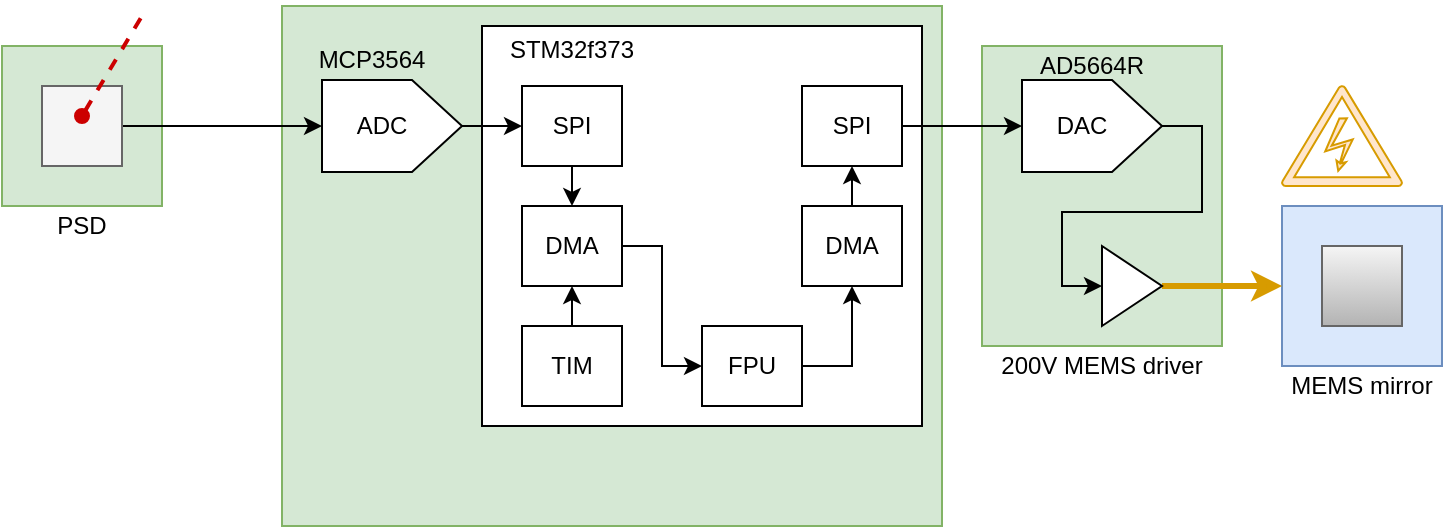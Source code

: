 <mxfile version="16.4.0" type="device"><diagram id="wuMge65qTZi05ou4x7xd" name="Page-1"><mxGraphModel dx="820" dy="872" grid="1" gridSize="10" guides="1" tooltips="1" connect="1" arrows="1" fold="1" page="1" pageScale="1" pageWidth="1169" pageHeight="1654" math="0" shadow="0"><root><mxCell id="0"/><mxCell id="1" parent="0"/><mxCell id="B7qTaouPjU0bnECp6Si0-31" value="" style="rounded=0;whiteSpace=wrap;html=1;fillColor=#d5e8d4;strokeColor=#82b366;" vertex="1" parent="1"><mxGeometry x="170" y="160" width="330" height="260" as="geometry"/></mxCell><mxCell id="B7qTaouPjU0bnECp6Si0-4" value="" style="rounded=0;whiteSpace=wrap;html=1;fillColor=#d5e8d4;strokeColor=#82b366;" vertex="1" parent="1"><mxGeometry x="520" y="180" width="120" height="150" as="geometry"/></mxCell><mxCell id="B7qTaouPjU0bnECp6Si0-1" value="" style="rounded=0;whiteSpace=wrap;html=1;" vertex="1" parent="1"><mxGeometry x="270" y="170" width="220" height="200" as="geometry"/></mxCell><mxCell id="B7qTaouPjU0bnECp6Si0-21" style="edgeStyle=orthogonalEdgeStyle;rounded=0;orthogonalLoop=1;jettySize=auto;html=1;exitX=1;exitY=0.5;exitDx=0;exitDy=0;entryX=0;entryY=0.5;entryDx=0;entryDy=0;entryPerimeter=0;" edge="1" parent="1" source="B7qTaouPjU0bnECp6Si0-2" target="B7qTaouPjU0bnECp6Si0-3"><mxGeometry relative="1" as="geometry"/></mxCell><mxCell id="B7qTaouPjU0bnECp6Si0-2" value="SPI" style="rounded=0;whiteSpace=wrap;html=1;" vertex="1" parent="1"><mxGeometry x="430" y="200" width="50" height="40" as="geometry"/></mxCell><mxCell id="B7qTaouPjU0bnECp6Si0-25" style="edgeStyle=orthogonalEdgeStyle;rounded=0;orthogonalLoop=1;jettySize=auto;html=1;exitX=1;exitY=0.5;exitDx=0;exitDy=0;exitPerimeter=0;entryX=0;entryY=0.5;entryDx=0;entryDy=0;" edge="1" parent="1" source="B7qTaouPjU0bnECp6Si0-3" target="B7qTaouPjU0bnECp6Si0-24"><mxGeometry relative="1" as="geometry"/></mxCell><mxCell id="B7qTaouPjU0bnECp6Si0-3" value="" style="verticalLabelPosition=bottom;shadow=0;dashed=0;align=center;html=1;verticalAlign=top;shape=mxgraph.electrical.abstract.dac;" vertex="1" parent="1"><mxGeometry x="540" y="197" width="70" height="46" as="geometry"/></mxCell><mxCell id="B7qTaouPjU0bnECp6Si0-5" value="STM32f373" style="text;html=1;strokeColor=none;fillColor=none;align=center;verticalAlign=middle;whiteSpace=wrap;rounded=0;" vertex="1" parent="1"><mxGeometry x="275" y="167" width="80" height="30" as="geometry"/></mxCell><mxCell id="B7qTaouPjU0bnECp6Si0-10" style="edgeStyle=orthogonalEdgeStyle;rounded=0;orthogonalLoop=1;jettySize=auto;html=1;exitX=0.5;exitY=1;exitDx=0;exitDy=0;entryX=0.5;entryY=0;entryDx=0;entryDy=0;" edge="1" parent="1" source="B7qTaouPjU0bnECp6Si0-6" target="B7qTaouPjU0bnECp6Si0-7"><mxGeometry relative="1" as="geometry"/></mxCell><mxCell id="B7qTaouPjU0bnECp6Si0-6" value="SPI" style="rounded=0;whiteSpace=wrap;html=1;" vertex="1" parent="1"><mxGeometry x="290" y="200" width="50" height="40" as="geometry"/></mxCell><mxCell id="B7qTaouPjU0bnECp6Si0-33" style="edgeStyle=orthogonalEdgeStyle;rounded=0;orthogonalLoop=1;jettySize=auto;html=1;exitX=1;exitY=0.5;exitDx=0;exitDy=0;entryX=0;entryY=0.5;entryDx=0;entryDy=0;strokeWidth=1;" edge="1" parent="1" source="B7qTaouPjU0bnECp6Si0-7" target="B7qTaouPjU0bnECp6Si0-17"><mxGeometry relative="1" as="geometry"/></mxCell><mxCell id="B7qTaouPjU0bnECp6Si0-7" value="DMA" style="rounded=0;whiteSpace=wrap;html=1;" vertex="1" parent="1"><mxGeometry x="290" y="260" width="50" height="40" as="geometry"/></mxCell><mxCell id="B7qTaouPjU0bnECp6Si0-19" style="edgeStyle=orthogonalEdgeStyle;rounded=0;orthogonalLoop=1;jettySize=auto;html=1;exitX=0.5;exitY=0;exitDx=0;exitDy=0;entryX=0.5;entryY=1;entryDx=0;entryDy=0;" edge="1" parent="1" source="B7qTaouPjU0bnECp6Si0-8" target="B7qTaouPjU0bnECp6Si0-2"><mxGeometry relative="1" as="geometry"/></mxCell><mxCell id="B7qTaouPjU0bnECp6Si0-8" value="DMA" style="rounded=0;whiteSpace=wrap;html=1;" vertex="1" parent="1"><mxGeometry x="430" y="260" width="50" height="40" as="geometry"/></mxCell><mxCell id="B7qTaouPjU0bnECp6Si0-12" style="edgeStyle=orthogonalEdgeStyle;rounded=0;orthogonalLoop=1;jettySize=auto;html=1;exitX=0.5;exitY=0;exitDx=0;exitDy=0;entryX=0.5;entryY=1;entryDx=0;entryDy=0;" edge="1" parent="1" source="B7qTaouPjU0bnECp6Si0-9" target="B7qTaouPjU0bnECp6Si0-7"><mxGeometry relative="1" as="geometry"/></mxCell><mxCell id="B7qTaouPjU0bnECp6Si0-9" value="TIM" style="rounded=0;whiteSpace=wrap;html=1;" vertex="1" parent="1"><mxGeometry x="290" y="320" width="50" height="40" as="geometry"/></mxCell><mxCell id="B7qTaouPjU0bnECp6Si0-14" style="edgeStyle=orthogonalEdgeStyle;rounded=0;orthogonalLoop=1;jettySize=auto;html=1;exitX=1;exitY=0.5;exitDx=0;exitDy=0;exitPerimeter=0;" edge="1" parent="1" source="B7qTaouPjU0bnECp6Si0-13" target="B7qTaouPjU0bnECp6Si0-6"><mxGeometry relative="1" as="geometry"/></mxCell><mxCell id="B7qTaouPjU0bnECp6Si0-13" value="" style="verticalLabelPosition=bottom;shadow=0;dashed=0;align=center;html=1;verticalAlign=top;shape=mxgraph.electrical.abstract.dac;" vertex="1" parent="1"><mxGeometry x="190" y="197" width="70" height="46" as="geometry"/></mxCell><mxCell id="B7qTaouPjU0bnECp6Si0-15" value="ADC" style="text;html=1;strokeColor=none;fillColor=none;align=center;verticalAlign=middle;whiteSpace=wrap;rounded=0;" vertex="1" parent="1"><mxGeometry x="200" y="205" width="40" height="30" as="geometry"/></mxCell><mxCell id="B7qTaouPjU0bnECp6Si0-16" value="DAC" style="text;html=1;strokeColor=none;fillColor=none;align=center;verticalAlign=middle;whiteSpace=wrap;rounded=0;" vertex="1" parent="1"><mxGeometry x="550" y="205" width="40" height="30" as="geometry"/></mxCell><mxCell id="B7qTaouPjU0bnECp6Si0-18" style="edgeStyle=orthogonalEdgeStyle;rounded=0;orthogonalLoop=1;jettySize=auto;html=1;exitX=1;exitY=0.5;exitDx=0;exitDy=0;entryX=0.5;entryY=1;entryDx=0;entryDy=0;" edge="1" parent="1" source="B7qTaouPjU0bnECp6Si0-17" target="B7qTaouPjU0bnECp6Si0-8"><mxGeometry relative="1" as="geometry"/></mxCell><mxCell id="B7qTaouPjU0bnECp6Si0-17" value="FPU" style="rounded=0;whiteSpace=wrap;html=1;" vertex="1" parent="1"><mxGeometry x="380" y="320" width="50" height="40" as="geometry"/></mxCell><mxCell id="B7qTaouPjU0bnECp6Si0-22" value="" style="rounded=0;whiteSpace=wrap;html=1;fillColor=#dae8fc;strokeColor=#6c8ebf;" vertex="1" parent="1"><mxGeometry x="670" y="260" width="80" height="80" as="geometry"/></mxCell><mxCell id="B7qTaouPjU0bnECp6Si0-23" value="" style="rounded=0;whiteSpace=wrap;html=1;fillColor=#f5f5f5;strokeColor=#666666;gradientColor=#b3b3b3;" vertex="1" parent="1"><mxGeometry x="690" y="280" width="40" height="40" as="geometry"/></mxCell><mxCell id="B7qTaouPjU0bnECp6Si0-27" style="edgeStyle=orthogonalEdgeStyle;rounded=0;orthogonalLoop=1;jettySize=auto;html=1;exitX=1;exitY=0.5;exitDx=0;exitDy=0;fillColor=#ffe6cc;strokeColor=#d79b00;strokeWidth=3;" edge="1" parent="1" source="B7qTaouPjU0bnECp6Si0-24" target="B7qTaouPjU0bnECp6Si0-22"><mxGeometry relative="1" as="geometry"/></mxCell><mxCell id="B7qTaouPjU0bnECp6Si0-24" value="" style="triangle;whiteSpace=wrap;html=1;" vertex="1" parent="1"><mxGeometry x="580" y="280" width="30" height="40" as="geometry"/></mxCell><mxCell id="B7qTaouPjU0bnECp6Si0-26" value="" style="shape=mxgraph.signs.safety.high_voltage_3;html=1;pointerEvents=1;fillColor=#ffe6cc;strokeColor=#d79b00;verticalLabelPosition=bottom;verticalAlign=top;align=center;" vertex="1" parent="1"><mxGeometry x="670" y="200" width="60" height="50" as="geometry"/></mxCell><mxCell id="B7qTaouPjU0bnECp6Si0-28" value="MEMS mirror" style="text;html=1;strokeColor=none;fillColor=none;align=center;verticalAlign=middle;whiteSpace=wrap;rounded=0;" vertex="1" parent="1"><mxGeometry x="670" y="340" width="80" height="20" as="geometry"/></mxCell><mxCell id="B7qTaouPjU0bnECp6Si0-29" value="200V MEMS driver" style="text;html=1;strokeColor=none;fillColor=none;align=center;verticalAlign=middle;whiteSpace=wrap;rounded=0;" vertex="1" parent="1"><mxGeometry x="520" y="330" width="120" height="20" as="geometry"/></mxCell><mxCell id="B7qTaouPjU0bnECp6Si0-30" value="AD5664R" style="text;html=1;strokeColor=none;fillColor=none;align=center;verticalAlign=middle;whiteSpace=wrap;rounded=0;" vertex="1" parent="1"><mxGeometry x="540" y="180" width="70" height="20" as="geometry"/></mxCell><mxCell id="B7qTaouPjU0bnECp6Si0-32" value="MCP3564" style="text;html=1;strokeColor=none;fillColor=none;align=center;verticalAlign=middle;whiteSpace=wrap;rounded=0;" vertex="1" parent="1"><mxGeometry x="180" y="177" width="70" height="20" as="geometry"/></mxCell><mxCell id="B7qTaouPjU0bnECp6Si0-34" value="" style="rounded=0;whiteSpace=wrap;html=1;fillColor=#d5e8d4;strokeColor=#82b366;" vertex="1" parent="1"><mxGeometry x="30" y="180" width="80" height="80" as="geometry"/></mxCell><mxCell id="B7qTaouPjU0bnECp6Si0-37" style="edgeStyle=orthogonalEdgeStyle;rounded=0;orthogonalLoop=1;jettySize=auto;html=1;exitX=1;exitY=0.5;exitDx=0;exitDy=0;entryX=0;entryY=0.5;entryDx=0;entryDy=0;entryPerimeter=0;strokeWidth=1;" edge="1" parent="1" source="B7qTaouPjU0bnECp6Si0-35" target="B7qTaouPjU0bnECp6Si0-13"><mxGeometry relative="1" as="geometry"/></mxCell><mxCell id="B7qTaouPjU0bnECp6Si0-35" value="" style="rounded=0;whiteSpace=wrap;html=1;fillColor=#f5f5f5;fontColor=#333333;strokeColor=#666666;" vertex="1" parent="1"><mxGeometry x="50" y="200" width="40" height="40" as="geometry"/></mxCell><mxCell id="B7qTaouPjU0bnECp6Si0-38" value="PSD" style="text;html=1;strokeColor=none;fillColor=none;align=center;verticalAlign=middle;whiteSpace=wrap;rounded=0;" vertex="1" parent="1"><mxGeometry x="30" y="260" width="80" height="20" as="geometry"/></mxCell><mxCell id="B7qTaouPjU0bnECp6Si0-39" value="" style="endArrow=none;dashed=1;html=1;strokeWidth=2;rounded=0;fillColor=#f8cecc;gradientColor=#ea6b66;strokeColor=#CC0000;startArrow=oval;startFill=1;" edge="1" parent="1"><mxGeometry width="50" height="50" relative="1" as="geometry"><mxPoint x="70" y="215" as="sourcePoint"/><mxPoint x="100" y="165" as="targetPoint"/></mxGeometry></mxCell></root></mxGraphModel></diagram></mxfile>